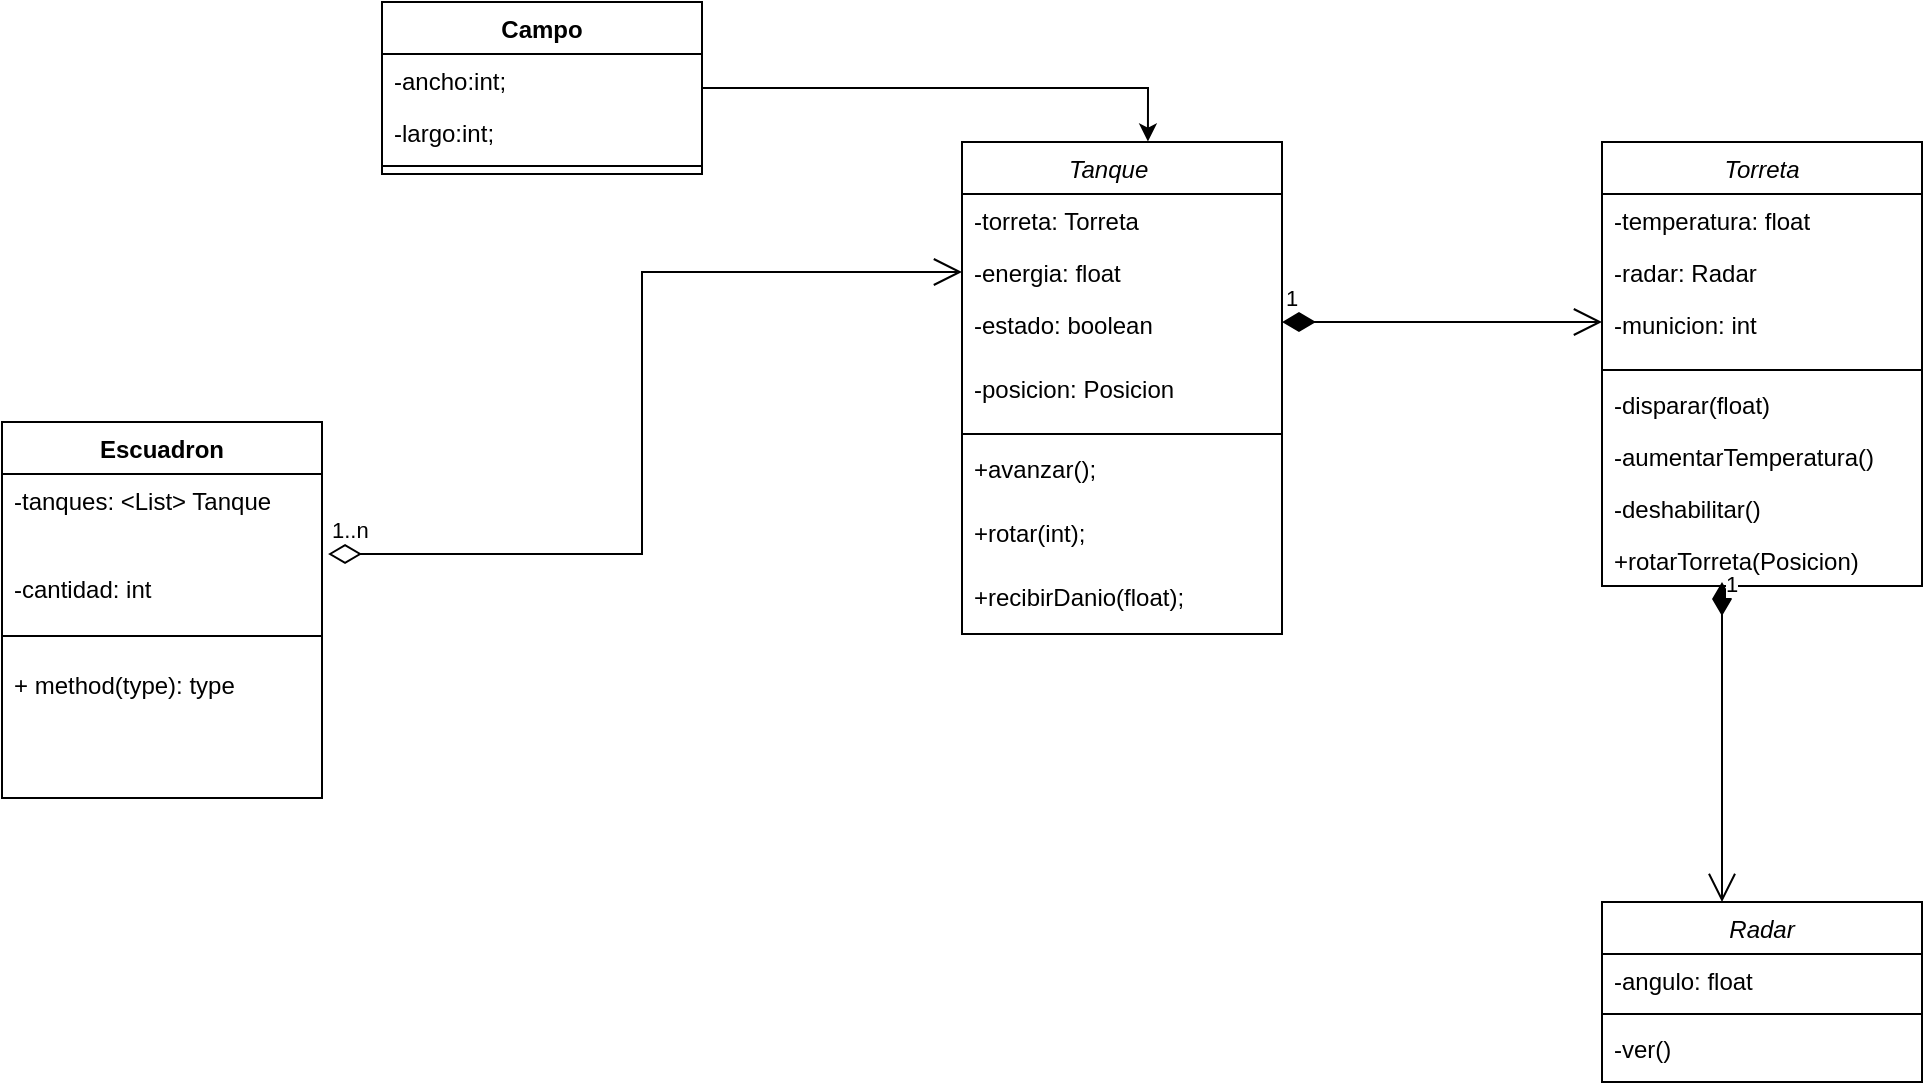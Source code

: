 <mxfile version="21.7.2" type="github">
  <diagram id="C5RBs43oDa-KdzZeNtuy" name="Page-1">
    <mxGraphModel dx="2082" dy="543" grid="1" gridSize="10" guides="1" tooltips="1" connect="1" arrows="1" fold="1" page="1" pageScale="1" pageWidth="1100" pageHeight="850" math="0" shadow="0">
      <root>
        <mxCell id="WIyWlLk6GJQsqaUBKTNV-0" />
        <mxCell id="WIyWlLk6GJQsqaUBKTNV-1" parent="WIyWlLk6GJQsqaUBKTNV-0" />
        <mxCell id="zkfFHV4jXpPFQw0GAbJ--0" value="Tanque    " style="swimlane;fontStyle=2;align=center;verticalAlign=top;childLayout=stackLayout;horizontal=1;startSize=26;horizontalStack=0;resizeParent=1;resizeLast=0;collapsible=1;marginBottom=0;rounded=0;shadow=0;strokeWidth=1;" parent="WIyWlLk6GJQsqaUBKTNV-1" vertex="1">
          <mxGeometry x="220" y="120" width="160" height="246" as="geometry">
            <mxRectangle x="220" y="120" width="160" height="26" as="alternateBounds" />
          </mxGeometry>
        </mxCell>
        <mxCell id="zkfFHV4jXpPFQw0GAbJ--1" value="-torreta: Torreta" style="text;align=left;verticalAlign=top;spacingLeft=4;spacingRight=4;overflow=hidden;rotatable=0;points=[[0,0.5],[1,0.5]];portConstraint=eastwest;" parent="zkfFHV4jXpPFQw0GAbJ--0" vertex="1">
          <mxGeometry y="26" width="160" height="26" as="geometry" />
        </mxCell>
        <mxCell id="zkfFHV4jXpPFQw0GAbJ--2" value="-energia: float" style="text;align=left;verticalAlign=top;spacingLeft=4;spacingRight=4;overflow=hidden;rotatable=0;points=[[0,0.5],[1,0.5]];portConstraint=eastwest;rounded=0;shadow=0;html=0;" parent="zkfFHV4jXpPFQw0GAbJ--0" vertex="1">
          <mxGeometry y="52" width="160" height="26" as="geometry" />
        </mxCell>
        <mxCell id="zkfFHV4jXpPFQw0GAbJ--3" value="-estado: boolean" style="text;align=left;verticalAlign=top;spacingLeft=4;spacingRight=4;overflow=hidden;rotatable=0;points=[[0,0.5],[1,0.5]];portConstraint=eastwest;rounded=0;shadow=0;html=0;" parent="zkfFHV4jXpPFQw0GAbJ--0" vertex="1">
          <mxGeometry y="78" width="160" height="32" as="geometry" />
        </mxCell>
        <mxCell id="sjr0o1zBNmBMPuV4tgat-14" value="-posicion: Posicion" style="text;align=left;verticalAlign=top;spacingLeft=4;spacingRight=4;overflow=hidden;rotatable=0;points=[[0,0.5],[1,0.5]];portConstraint=eastwest;rounded=0;shadow=0;html=0;" parent="zkfFHV4jXpPFQw0GAbJ--0" vertex="1">
          <mxGeometry y="110" width="160" height="32" as="geometry" />
        </mxCell>
        <mxCell id="zkfFHV4jXpPFQw0GAbJ--4" value="" style="line;html=1;strokeWidth=1;align=left;verticalAlign=middle;spacingTop=-1;spacingLeft=3;spacingRight=3;rotatable=0;labelPosition=right;points=[];portConstraint=eastwest;" parent="zkfFHV4jXpPFQw0GAbJ--0" vertex="1">
          <mxGeometry y="142" width="160" height="8" as="geometry" />
        </mxCell>
        <mxCell id="sjr0o1zBNmBMPuV4tgat-21" value="+avanzar();" style="text;align=left;verticalAlign=top;spacingLeft=4;spacingRight=4;overflow=hidden;rotatable=0;points=[[0,0.5],[1,0.5]];portConstraint=eastwest;rounded=0;shadow=0;html=0;" parent="zkfFHV4jXpPFQw0GAbJ--0" vertex="1">
          <mxGeometry y="150" width="160" height="32" as="geometry" />
        </mxCell>
        <mxCell id="sjr0o1zBNmBMPuV4tgat-22" value="+rotar(int);" style="text;align=left;verticalAlign=top;spacingLeft=4;spacingRight=4;overflow=hidden;rotatable=0;points=[[0,0.5],[1,0.5]];portConstraint=eastwest;rounded=0;shadow=0;html=0;" parent="zkfFHV4jXpPFQw0GAbJ--0" vertex="1">
          <mxGeometry y="182" width="160" height="32" as="geometry" />
        </mxCell>
        <mxCell id="sjr0o1zBNmBMPuV4tgat-23" value="+recibirDanio(float);" style="text;align=left;verticalAlign=top;spacingLeft=4;spacingRight=4;overflow=hidden;rotatable=0;points=[[0,0.5],[1,0.5]];portConstraint=eastwest;rounded=0;shadow=0;html=0;" parent="zkfFHV4jXpPFQw0GAbJ--0" vertex="1">
          <mxGeometry y="214" width="160" height="32" as="geometry" />
        </mxCell>
        <mxCell id="sjr0o1zBNmBMPuV4tgat-7" value="Torreta" style="swimlane;fontStyle=2;align=center;verticalAlign=top;childLayout=stackLayout;horizontal=1;startSize=26;horizontalStack=0;resizeParent=1;resizeLast=0;collapsible=1;marginBottom=0;rounded=0;shadow=0;strokeWidth=1;" parent="WIyWlLk6GJQsqaUBKTNV-1" vertex="1">
          <mxGeometry x="540" y="120" width="160" height="222" as="geometry">
            <mxRectangle x="540" y="120" width="160" height="26" as="alternateBounds" />
          </mxGeometry>
        </mxCell>
        <mxCell id="sjr0o1zBNmBMPuV4tgat-9" value="-temperatura: float" style="text;align=left;verticalAlign=top;spacingLeft=4;spacingRight=4;overflow=hidden;rotatable=0;points=[[0,0.5],[1,0.5]];portConstraint=eastwest;rounded=0;shadow=0;html=0;" parent="sjr0o1zBNmBMPuV4tgat-7" vertex="1">
          <mxGeometry y="26" width="160" height="26" as="geometry" />
        </mxCell>
        <mxCell id="sjr0o1zBNmBMPuV4tgat-8" value="-radar: Radar" style="text;align=left;verticalAlign=top;spacingLeft=4;spacingRight=4;overflow=hidden;rotatable=0;points=[[0,0.5],[1,0.5]];portConstraint=eastwest;" parent="sjr0o1zBNmBMPuV4tgat-7" vertex="1">
          <mxGeometry y="52" width="160" height="26" as="geometry" />
        </mxCell>
        <mxCell id="sjr0o1zBNmBMPuV4tgat-10" value="-municion: int " style="text;align=left;verticalAlign=top;spacingLeft=4;spacingRight=4;overflow=hidden;rotatable=0;points=[[0,0.5],[1,0.5]];portConstraint=eastwest;rounded=0;shadow=0;html=0;" parent="sjr0o1zBNmBMPuV4tgat-7" vertex="1">
          <mxGeometry y="78" width="160" height="32" as="geometry" />
        </mxCell>
        <mxCell id="sjr0o1zBNmBMPuV4tgat-11" value="" style="line;html=1;strokeWidth=1;align=left;verticalAlign=middle;spacingTop=-1;spacingLeft=3;spacingRight=3;rotatable=0;labelPosition=right;points=[];portConstraint=eastwest;" parent="sjr0o1zBNmBMPuV4tgat-7" vertex="1">
          <mxGeometry y="110" width="160" height="8" as="geometry" />
        </mxCell>
        <mxCell id="sjr0o1zBNmBMPuV4tgat-17" value="-disparar(float)" style="text;align=left;verticalAlign=top;spacingLeft=4;spacingRight=4;overflow=hidden;rotatable=0;points=[[0,0.5],[1,0.5]];portConstraint=eastwest;rounded=0;shadow=0;html=0;" parent="sjr0o1zBNmBMPuV4tgat-7" vertex="1">
          <mxGeometry y="118" width="160" height="26" as="geometry" />
        </mxCell>
        <mxCell id="sjr0o1zBNmBMPuV4tgat-19" value="-aumentarTemperatura()" style="text;align=left;verticalAlign=top;spacingLeft=4;spacingRight=4;overflow=hidden;rotatable=0;points=[[0,0.5],[1,0.5]];portConstraint=eastwest;rounded=0;shadow=0;html=0;" parent="sjr0o1zBNmBMPuV4tgat-7" vertex="1">
          <mxGeometry y="144" width="160" height="26" as="geometry" />
        </mxCell>
        <mxCell id="sjr0o1zBNmBMPuV4tgat-20" value="-deshabilitar()" style="text;align=left;verticalAlign=top;spacingLeft=4;spacingRight=4;overflow=hidden;rotatable=0;points=[[0,0.5],[1,0.5]];portConstraint=eastwest;rounded=0;shadow=0;html=0;" parent="sjr0o1zBNmBMPuV4tgat-7" vertex="1">
          <mxGeometry y="170" width="160" height="26" as="geometry" />
        </mxCell>
        <mxCell id="sjr0o1zBNmBMPuV4tgat-35" value="+rotarTorreta(Posicion)" style="text;align=left;verticalAlign=top;spacingLeft=4;spacingRight=4;overflow=hidden;rotatable=0;points=[[0,0.5],[1,0.5]];portConstraint=eastwest;rounded=0;shadow=0;html=0;" parent="sjr0o1zBNmBMPuV4tgat-7" vertex="1">
          <mxGeometry y="196" width="160" height="26" as="geometry" />
        </mxCell>
        <mxCell id="sjr0o1zBNmBMPuV4tgat-16" value="1" style="endArrow=open;html=1;endSize=12;startArrow=diamondThin;startSize=14;startFill=1;edgeStyle=orthogonalEdgeStyle;align=left;verticalAlign=bottom;rounded=0;" parent="WIyWlLk6GJQsqaUBKTNV-1" edge="1">
          <mxGeometry x="-1" y="3" relative="1" as="geometry">
            <mxPoint x="380" y="210" as="sourcePoint" />
            <mxPoint x="540" y="210" as="targetPoint" />
          </mxGeometry>
        </mxCell>
        <mxCell id="sjr0o1zBNmBMPuV4tgat-24" value="Radar" style="swimlane;fontStyle=2;align=center;verticalAlign=top;childLayout=stackLayout;horizontal=1;startSize=26;horizontalStack=0;resizeParent=1;resizeLast=0;collapsible=1;marginBottom=0;rounded=0;shadow=0;strokeWidth=1;" parent="WIyWlLk6GJQsqaUBKTNV-1" vertex="1">
          <mxGeometry x="540" y="500" width="160" height="90" as="geometry">
            <mxRectangle x="540" y="120" width="160" height="26" as="alternateBounds" />
          </mxGeometry>
        </mxCell>
        <mxCell id="sjr0o1zBNmBMPuV4tgat-25" value="-angulo: float" style="text;align=left;verticalAlign=top;spacingLeft=4;spacingRight=4;overflow=hidden;rotatable=0;points=[[0,0.5],[1,0.5]];portConstraint=eastwest;" parent="sjr0o1zBNmBMPuV4tgat-24" vertex="1">
          <mxGeometry y="26" width="160" height="26" as="geometry" />
        </mxCell>
        <mxCell id="sjr0o1zBNmBMPuV4tgat-28" value="" style="line;html=1;strokeWidth=1;align=left;verticalAlign=middle;spacingTop=-1;spacingLeft=3;spacingRight=3;rotatable=0;labelPosition=right;points=[];portConstraint=eastwest;" parent="sjr0o1zBNmBMPuV4tgat-24" vertex="1">
          <mxGeometry y="52" width="160" height="8" as="geometry" />
        </mxCell>
        <mxCell id="sjr0o1zBNmBMPuV4tgat-29" value="-ver()" style="text;align=left;verticalAlign=top;spacingLeft=4;spacingRight=4;overflow=hidden;rotatable=0;points=[[0,0.5],[1,0.5]];portConstraint=eastwest;rounded=0;shadow=0;html=0;" parent="sjr0o1zBNmBMPuV4tgat-24" vertex="1">
          <mxGeometry y="60" width="160" height="26" as="geometry" />
        </mxCell>
        <mxCell id="sjr0o1zBNmBMPuV4tgat-32" value="1" style="endArrow=open;html=1;endSize=12;startArrow=diamondThin;startSize=14;startFill=1;edgeStyle=orthogonalEdgeStyle;align=left;verticalAlign=bottom;rounded=0;" parent="WIyWlLk6GJQsqaUBKTNV-1" edge="1">
          <mxGeometry x="-0.875" relative="1" as="geometry">
            <mxPoint x="600" y="340" as="sourcePoint" />
            <mxPoint x="600" y="500" as="targetPoint" />
            <mxPoint as="offset" />
          </mxGeometry>
        </mxCell>
        <mxCell id="sjr0o1zBNmBMPuV4tgat-47" style="edgeStyle=orthogonalEdgeStyle;rounded=0;orthogonalLoop=1;jettySize=auto;html=1;entryX=0.581;entryY=-0.001;entryDx=0;entryDy=0;entryPerimeter=0;" parent="WIyWlLk6GJQsqaUBKTNV-1" source="sjr0o1zBNmBMPuV4tgat-37" target="zkfFHV4jXpPFQw0GAbJ--0" edge="1">
          <mxGeometry relative="1" as="geometry" />
        </mxCell>
        <mxCell id="sjr0o1zBNmBMPuV4tgat-37" value="Campo" style="swimlane;fontStyle=1;align=center;verticalAlign=top;childLayout=stackLayout;horizontal=1;startSize=26;horizontalStack=0;resizeParent=1;resizeParentMax=0;resizeLast=0;collapsible=1;marginBottom=0;whiteSpace=wrap;html=1;" parent="WIyWlLk6GJQsqaUBKTNV-1" vertex="1">
          <mxGeometry x="-70" y="50" width="160" height="86" as="geometry" />
        </mxCell>
        <mxCell id="sjr0o1zBNmBMPuV4tgat-38" value="&lt;div&gt;-ancho:int;&lt;/div&gt;&lt;div&gt;&lt;br&gt;&lt;/div&gt;" style="text;strokeColor=none;fillColor=none;align=left;verticalAlign=top;spacingLeft=4;spacingRight=4;overflow=hidden;rotatable=0;points=[[0,0.5],[1,0.5]];portConstraint=eastwest;whiteSpace=wrap;html=1;" parent="sjr0o1zBNmBMPuV4tgat-37" vertex="1">
          <mxGeometry y="26" width="160" height="26" as="geometry" />
        </mxCell>
        <mxCell id="sjr0o1zBNmBMPuV4tgat-41" value="&lt;div&gt;-largo:int;&lt;/div&gt;&lt;div&gt;&lt;br&gt;&lt;/div&gt;" style="text;strokeColor=none;fillColor=none;align=left;verticalAlign=top;spacingLeft=4;spacingRight=4;overflow=hidden;rotatable=0;points=[[0,0.5],[1,0.5]];portConstraint=eastwest;whiteSpace=wrap;html=1;" parent="sjr0o1zBNmBMPuV4tgat-37" vertex="1">
          <mxGeometry y="52" width="160" height="26" as="geometry" />
        </mxCell>
        <mxCell id="sjr0o1zBNmBMPuV4tgat-39" value="" style="line;strokeWidth=1;fillColor=none;align=left;verticalAlign=middle;spacingTop=-1;spacingLeft=3;spacingRight=3;rotatable=0;labelPosition=right;points=[];portConstraint=eastwest;strokeColor=inherit;" parent="sjr0o1zBNmBMPuV4tgat-37" vertex="1">
          <mxGeometry y="78" width="160" height="8" as="geometry" />
        </mxCell>
        <mxCell id="sjr0o1zBNmBMPuV4tgat-42" value="Escuadron" style="swimlane;fontStyle=1;align=center;verticalAlign=top;childLayout=stackLayout;horizontal=1;startSize=26;horizontalStack=0;resizeParent=1;resizeParentMax=0;resizeLast=0;collapsible=1;marginBottom=0;whiteSpace=wrap;html=1;" parent="WIyWlLk6GJQsqaUBKTNV-1" vertex="1">
          <mxGeometry x="-260" y="260" width="160" height="188" as="geometry" />
        </mxCell>
        <mxCell id="sjr0o1zBNmBMPuV4tgat-43" value="&lt;div&gt;-tanques: &amp;lt;List&amp;gt; Tanque&lt;/div&gt;" style="text;strokeColor=none;fillColor=none;align=left;verticalAlign=top;spacingLeft=4;spacingRight=4;overflow=hidden;rotatable=0;points=[[0,0.5],[1,0.5]];portConstraint=eastwest;whiteSpace=wrap;html=1;" parent="sjr0o1zBNmBMPuV4tgat-42" vertex="1">
          <mxGeometry y="26" width="160" height="44" as="geometry" />
        </mxCell>
        <mxCell id="sjr0o1zBNmBMPuV4tgat-48" value="&lt;div&gt;-cantidad: int&lt;br&gt;&lt;/div&gt;" style="text;strokeColor=none;fillColor=none;align=left;verticalAlign=top;spacingLeft=4;spacingRight=4;overflow=hidden;rotatable=0;points=[[0,0.5],[1,0.5]];portConstraint=eastwest;whiteSpace=wrap;html=1;" parent="sjr0o1zBNmBMPuV4tgat-42" vertex="1">
          <mxGeometry y="70" width="160" height="26" as="geometry" />
        </mxCell>
        <mxCell id="sjr0o1zBNmBMPuV4tgat-44" value="" style="line;strokeWidth=1;fillColor=none;align=left;verticalAlign=middle;spacingTop=-1;spacingLeft=3;spacingRight=3;rotatable=0;labelPosition=right;points=[];portConstraint=eastwest;strokeColor=inherit;" parent="sjr0o1zBNmBMPuV4tgat-42" vertex="1">
          <mxGeometry y="96" width="160" height="22" as="geometry" />
        </mxCell>
        <mxCell id="sjr0o1zBNmBMPuV4tgat-45" value="+ method(type): type" style="text;strokeColor=none;fillColor=none;align=left;verticalAlign=top;spacingLeft=4;spacingRight=4;overflow=hidden;rotatable=0;points=[[0,0.5],[1,0.5]];portConstraint=eastwest;whiteSpace=wrap;html=1;" parent="sjr0o1zBNmBMPuV4tgat-42" vertex="1">
          <mxGeometry y="118" width="160" height="70" as="geometry" />
        </mxCell>
        <mxCell id="MRK1pjOtlRT-fPZlZwDj-0" value="&lt;div&gt;1..n&lt;/div&gt;" style="endArrow=open;html=1;endSize=12;startArrow=diamondThin;startSize=14;startFill=0;edgeStyle=orthogonalEdgeStyle;align=left;verticalAlign=bottom;rounded=0;entryX=0;entryY=0.5;entryDx=0;entryDy=0;exitX=1.019;exitY=0.909;exitDx=0;exitDy=0;exitPerimeter=0;" edge="1" parent="WIyWlLk6GJQsqaUBKTNV-1" source="sjr0o1zBNmBMPuV4tgat-43" target="zkfFHV4jXpPFQw0GAbJ--2">
          <mxGeometry x="-1" y="3" relative="1" as="geometry">
            <mxPoint x="-110" y="329.5" as="sourcePoint" />
            <mxPoint x="206" y="174.506" as="targetPoint" />
          </mxGeometry>
        </mxCell>
      </root>
    </mxGraphModel>
  </diagram>
</mxfile>
